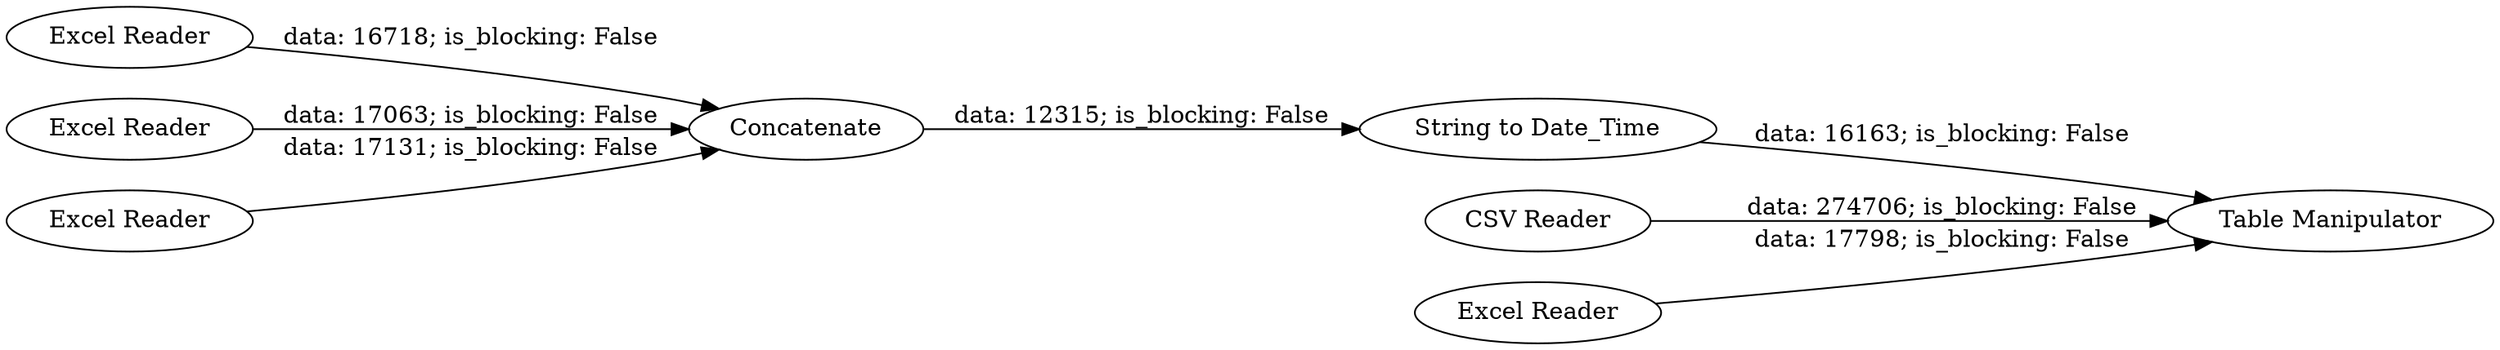 digraph {
	"2004356424575967927_5" [label="Excel Reader"]
	"2004356424575967927_7" [label=Concatenate]
	"2004356424575967927_8" [label="Table Manipulator"]
	"2004356424575967927_6" [label="Excel Reader"]
	"2004356424575967927_9" [label="String to Date_Time"]
	"2004356424575967927_2" [label="CSV Reader"]
	"2004356424575967927_4" [label="Excel Reader"]
	"2004356424575967927_3" [label="Excel Reader"]
	"2004356424575967927_5" -> "2004356424575967927_7" [label="data: 16718; is_blocking: False"]
	"2004356424575967927_3" -> "2004356424575967927_8" [label="data: 17798; is_blocking: False"]
	"2004356424575967927_7" -> "2004356424575967927_9" [label="data: 12315; is_blocking: False"]
	"2004356424575967927_9" -> "2004356424575967927_8" [label="data: 16163; is_blocking: False"]
	"2004356424575967927_2" -> "2004356424575967927_8" [label="data: 274706; is_blocking: False"]
	"2004356424575967927_4" -> "2004356424575967927_7" [label="data: 17131; is_blocking: False"]
	"2004356424575967927_6" -> "2004356424575967927_7" [label="data: 17063; is_blocking: False"]
	rankdir=LR
}
